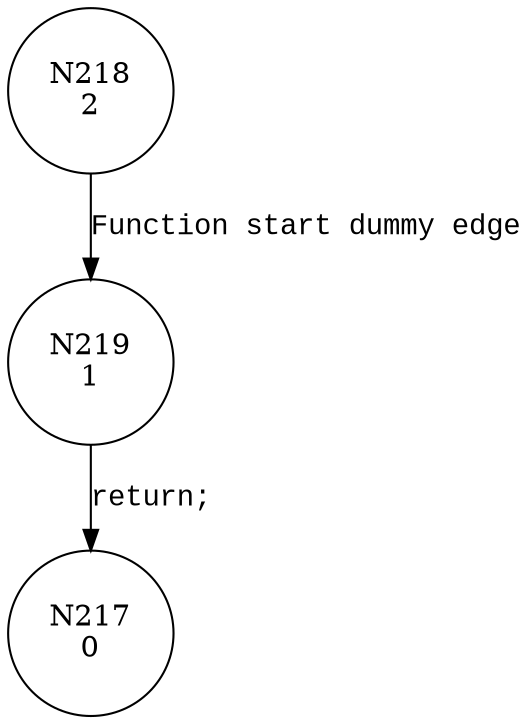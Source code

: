 digraph bad3 {
218 [shape="circle" label="N218\n2"]
219 [shape="circle" label="N219\n1"]
217 [shape="circle" label="N217\n0"]
218 -> 219 [label="Function start dummy edge" fontname="Courier New"]
219 -> 217 [label="return;" fontname="Courier New"]
}